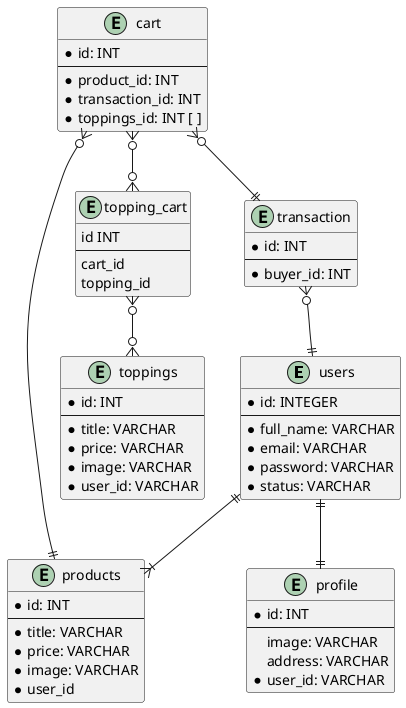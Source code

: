 @startuml Waysbuck

entity users {
    * id: INTEGER
    --
    * full_name: VARCHAR
    * email: VARCHAR
    * password: VARCHAR
    * status: VARCHAR
}

entity profile {
    * id: INT
    --
    image: VARCHAR
    address: VARCHAR
    * user_id: VARCHAR
}

entity products {
    * id: INT
    --
    * title: VARCHAR
    * price: VARCHAR
    * image: VARCHAR
    * user_id
}

entity toppings {
    * id: INT
    --
    * title: VARCHAR
    * price: VARCHAR
    * image: VARCHAR
    * user_id: VARCHAR
}

entity topping_cart {
    id INT
    --
    cart_id
    topping_id
}

entity cart {
    * id: INT
    --
    * product_id: INT
    * transaction_id: INT
    * toppings_id: INT [ ]
}

entity transaction {
    * id: INT
    --
    * buyer_id: INT
}

'ctt  Zero or One	|o--
'ctt Exactly One	||--
'ctt Zero or Many	}o--
'ctt One or Many	}|--

cart }o--|| transaction
users ||--|| profile
users ||--|{ products
transaction }o--|| users
cart }o--o{ topping_cart
topping_cart }o--o{toppings
cart }o--|| products
